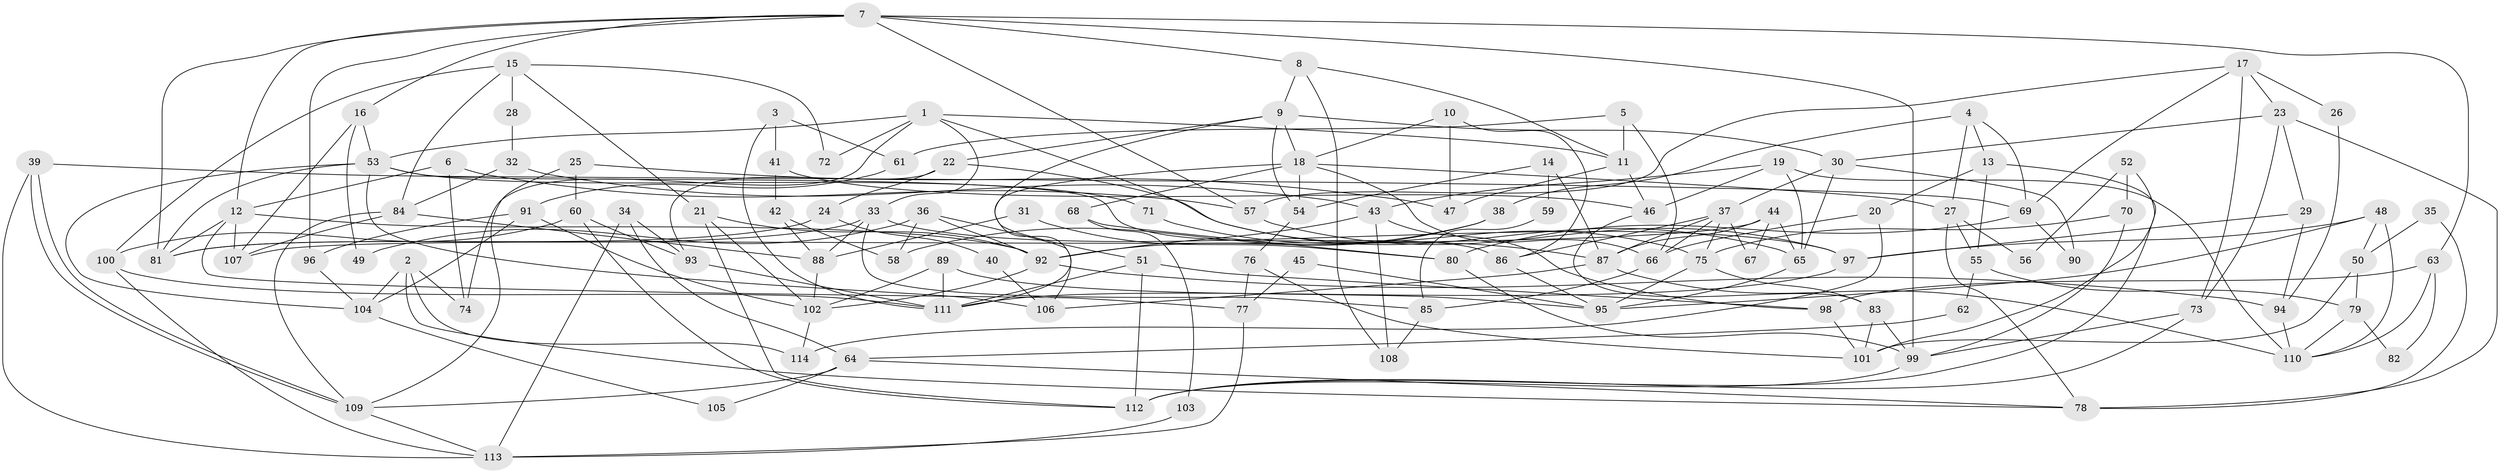 // Generated by graph-tools (version 1.1) at 2025/02/03/09/25 03:02:09]
// undirected, 114 vertices, 228 edges
graph export_dot {
graph [start="1"]
  node [color=gray90,style=filled];
  1;
  2;
  3;
  4;
  5;
  6;
  7;
  8;
  9;
  10;
  11;
  12;
  13;
  14;
  15;
  16;
  17;
  18;
  19;
  20;
  21;
  22;
  23;
  24;
  25;
  26;
  27;
  28;
  29;
  30;
  31;
  32;
  33;
  34;
  35;
  36;
  37;
  38;
  39;
  40;
  41;
  42;
  43;
  44;
  45;
  46;
  47;
  48;
  49;
  50;
  51;
  52;
  53;
  54;
  55;
  56;
  57;
  58;
  59;
  60;
  61;
  62;
  63;
  64;
  65;
  66;
  67;
  68;
  69;
  70;
  71;
  72;
  73;
  74;
  75;
  76;
  77;
  78;
  79;
  80;
  81;
  82;
  83;
  84;
  85;
  86;
  87;
  88;
  89;
  90;
  91;
  92;
  93;
  94;
  95;
  96;
  97;
  98;
  99;
  100;
  101;
  102;
  103;
  104;
  105;
  106;
  107;
  108;
  109;
  110;
  111;
  112;
  113;
  114;
  1 -- 11;
  1 -- 53;
  1 -- 33;
  1 -- 72;
  1 -- 74;
  1 -- 75;
  2 -- 114;
  2 -- 78;
  2 -- 74;
  2 -- 104;
  3 -- 111;
  3 -- 41;
  3 -- 61;
  4 -- 13;
  4 -- 69;
  4 -- 27;
  4 -- 38;
  5 -- 11;
  5 -- 66;
  5 -- 61;
  6 -- 74;
  6 -- 12;
  6 -- 57;
  7 -- 81;
  7 -- 57;
  7 -- 8;
  7 -- 12;
  7 -- 16;
  7 -- 63;
  7 -- 96;
  7 -- 99;
  8 -- 9;
  8 -- 11;
  8 -- 108;
  9 -- 18;
  9 -- 22;
  9 -- 30;
  9 -- 51;
  9 -- 54;
  10 -- 18;
  10 -- 47;
  10 -- 86;
  11 -- 46;
  11 -- 47;
  12 -- 92;
  12 -- 77;
  12 -- 81;
  12 -- 107;
  13 -- 55;
  13 -- 112;
  13 -- 20;
  14 -- 54;
  14 -- 87;
  14 -- 59;
  15 -- 21;
  15 -- 84;
  15 -- 28;
  15 -- 72;
  15 -- 100;
  16 -- 53;
  16 -- 49;
  16 -- 107;
  17 -- 23;
  17 -- 57;
  17 -- 26;
  17 -- 69;
  17 -- 73;
  18 -- 111;
  18 -- 66;
  18 -- 27;
  18 -- 54;
  18 -- 68;
  19 -- 65;
  19 -- 110;
  19 -- 43;
  19 -- 46;
  20 -- 66;
  20 -- 114;
  21 -- 112;
  21 -- 92;
  21 -- 102;
  22 -- 93;
  22 -- 65;
  22 -- 24;
  23 -- 73;
  23 -- 30;
  23 -- 29;
  23 -- 78;
  24 -- 81;
  24 -- 40;
  25 -- 109;
  25 -- 60;
  25 -- 47;
  26 -- 94;
  27 -- 55;
  27 -- 56;
  27 -- 78;
  28 -- 32;
  29 -- 97;
  29 -- 94;
  30 -- 37;
  30 -- 65;
  30 -- 90;
  31 -- 88;
  31 -- 80;
  32 -- 43;
  32 -- 84;
  33 -- 88;
  33 -- 81;
  33 -- 85;
  33 -- 97;
  34 -- 64;
  34 -- 113;
  34 -- 93;
  35 -- 50;
  35 -- 78;
  36 -- 92;
  36 -- 106;
  36 -- 49;
  36 -- 58;
  37 -- 75;
  37 -- 86;
  37 -- 66;
  37 -- 67;
  37 -- 87;
  38 -- 92;
  38 -- 58;
  39 -- 109;
  39 -- 109;
  39 -- 113;
  39 -- 69;
  40 -- 106;
  41 -- 42;
  41 -- 46;
  42 -- 58;
  42 -- 88;
  43 -- 92;
  43 -- 98;
  43 -- 108;
  44 -- 107;
  44 -- 65;
  44 -- 67;
  44 -- 87;
  45 -- 95;
  45 -- 77;
  46 -- 83;
  48 -- 110;
  48 -- 95;
  48 -- 50;
  48 -- 97;
  50 -- 101;
  50 -- 79;
  51 -- 111;
  51 -- 98;
  51 -- 112;
  52 -- 70;
  52 -- 101;
  52 -- 56;
  53 -- 104;
  53 -- 81;
  53 -- 71;
  53 -- 86;
  53 -- 106;
  54 -- 76;
  55 -- 79;
  55 -- 62;
  57 -- 97;
  59 -- 85;
  60 -- 112;
  60 -- 93;
  60 -- 100;
  61 -- 91;
  62 -- 64;
  63 -- 98;
  63 -- 82;
  63 -- 110;
  64 -- 109;
  64 -- 78;
  64 -- 105;
  65 -- 95;
  66 -- 85;
  68 -- 80;
  68 -- 103;
  69 -- 80;
  69 -- 90;
  70 -- 75;
  70 -- 99;
  71 -- 87;
  73 -- 112;
  73 -- 99;
  75 -- 95;
  75 -- 83;
  76 -- 101;
  76 -- 77;
  77 -- 113;
  79 -- 110;
  79 -- 82;
  80 -- 99;
  83 -- 99;
  83 -- 101;
  84 -- 107;
  84 -- 109;
  84 -- 88;
  85 -- 108;
  86 -- 95;
  87 -- 106;
  87 -- 110;
  88 -- 102;
  89 -- 102;
  89 -- 111;
  89 -- 95;
  91 -- 104;
  91 -- 96;
  91 -- 102;
  92 -- 102;
  92 -- 94;
  93 -- 111;
  94 -- 110;
  96 -- 104;
  97 -- 111;
  98 -- 101;
  99 -- 112;
  100 -- 111;
  100 -- 113;
  102 -- 114;
  103 -- 113;
  104 -- 105;
  109 -- 113;
}
